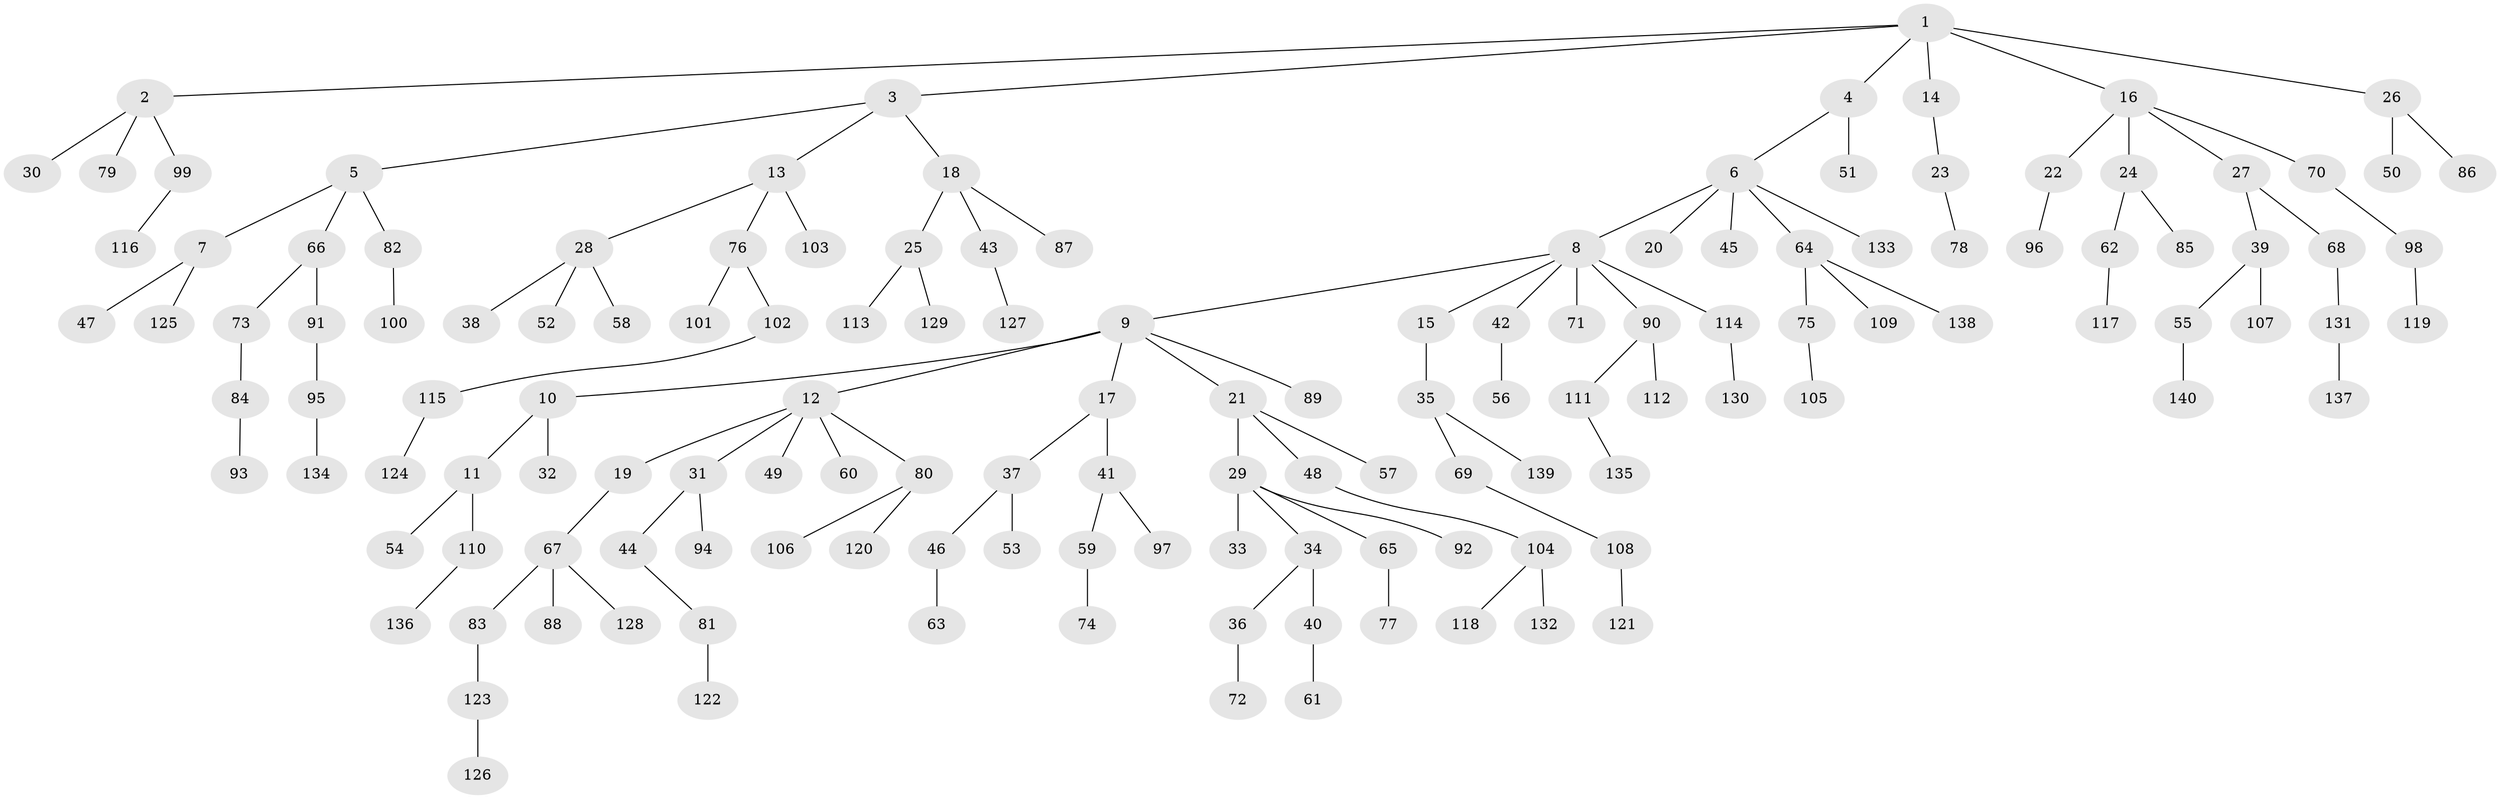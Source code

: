 // Generated by graph-tools (version 1.1) at 2025/36/03/09/25 02:36:47]
// undirected, 140 vertices, 139 edges
graph export_dot {
graph [start="1"]
  node [color=gray90,style=filled];
  1;
  2;
  3;
  4;
  5;
  6;
  7;
  8;
  9;
  10;
  11;
  12;
  13;
  14;
  15;
  16;
  17;
  18;
  19;
  20;
  21;
  22;
  23;
  24;
  25;
  26;
  27;
  28;
  29;
  30;
  31;
  32;
  33;
  34;
  35;
  36;
  37;
  38;
  39;
  40;
  41;
  42;
  43;
  44;
  45;
  46;
  47;
  48;
  49;
  50;
  51;
  52;
  53;
  54;
  55;
  56;
  57;
  58;
  59;
  60;
  61;
  62;
  63;
  64;
  65;
  66;
  67;
  68;
  69;
  70;
  71;
  72;
  73;
  74;
  75;
  76;
  77;
  78;
  79;
  80;
  81;
  82;
  83;
  84;
  85;
  86;
  87;
  88;
  89;
  90;
  91;
  92;
  93;
  94;
  95;
  96;
  97;
  98;
  99;
  100;
  101;
  102;
  103;
  104;
  105;
  106;
  107;
  108;
  109;
  110;
  111;
  112;
  113;
  114;
  115;
  116;
  117;
  118;
  119;
  120;
  121;
  122;
  123;
  124;
  125;
  126;
  127;
  128;
  129;
  130;
  131;
  132;
  133;
  134;
  135;
  136;
  137;
  138;
  139;
  140;
  1 -- 2;
  1 -- 3;
  1 -- 4;
  1 -- 14;
  1 -- 16;
  1 -- 26;
  2 -- 30;
  2 -- 79;
  2 -- 99;
  3 -- 5;
  3 -- 13;
  3 -- 18;
  4 -- 6;
  4 -- 51;
  5 -- 7;
  5 -- 66;
  5 -- 82;
  6 -- 8;
  6 -- 20;
  6 -- 45;
  6 -- 64;
  6 -- 133;
  7 -- 47;
  7 -- 125;
  8 -- 9;
  8 -- 15;
  8 -- 42;
  8 -- 71;
  8 -- 90;
  8 -- 114;
  9 -- 10;
  9 -- 12;
  9 -- 17;
  9 -- 21;
  9 -- 89;
  10 -- 11;
  10 -- 32;
  11 -- 54;
  11 -- 110;
  12 -- 19;
  12 -- 31;
  12 -- 49;
  12 -- 60;
  12 -- 80;
  13 -- 28;
  13 -- 76;
  13 -- 103;
  14 -- 23;
  15 -- 35;
  16 -- 22;
  16 -- 24;
  16 -- 27;
  16 -- 70;
  17 -- 37;
  17 -- 41;
  18 -- 25;
  18 -- 43;
  18 -- 87;
  19 -- 67;
  21 -- 29;
  21 -- 48;
  21 -- 57;
  22 -- 96;
  23 -- 78;
  24 -- 62;
  24 -- 85;
  25 -- 113;
  25 -- 129;
  26 -- 50;
  26 -- 86;
  27 -- 39;
  27 -- 68;
  28 -- 38;
  28 -- 52;
  28 -- 58;
  29 -- 33;
  29 -- 34;
  29 -- 65;
  29 -- 92;
  31 -- 44;
  31 -- 94;
  34 -- 36;
  34 -- 40;
  35 -- 69;
  35 -- 139;
  36 -- 72;
  37 -- 46;
  37 -- 53;
  39 -- 55;
  39 -- 107;
  40 -- 61;
  41 -- 59;
  41 -- 97;
  42 -- 56;
  43 -- 127;
  44 -- 81;
  46 -- 63;
  48 -- 104;
  55 -- 140;
  59 -- 74;
  62 -- 117;
  64 -- 75;
  64 -- 109;
  64 -- 138;
  65 -- 77;
  66 -- 73;
  66 -- 91;
  67 -- 83;
  67 -- 88;
  67 -- 128;
  68 -- 131;
  69 -- 108;
  70 -- 98;
  73 -- 84;
  75 -- 105;
  76 -- 101;
  76 -- 102;
  80 -- 106;
  80 -- 120;
  81 -- 122;
  82 -- 100;
  83 -- 123;
  84 -- 93;
  90 -- 111;
  90 -- 112;
  91 -- 95;
  95 -- 134;
  98 -- 119;
  99 -- 116;
  102 -- 115;
  104 -- 118;
  104 -- 132;
  108 -- 121;
  110 -- 136;
  111 -- 135;
  114 -- 130;
  115 -- 124;
  123 -- 126;
  131 -- 137;
}
